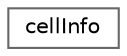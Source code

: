 digraph "Graphical Class Hierarchy"
{
 // LATEX_PDF_SIZE
  bgcolor="transparent";
  edge [fontname=Helvetica,fontsize=10,labelfontname=Helvetica,labelfontsize=10];
  node [fontname=Helvetica,fontsize=10,shape=box,height=0.2,width=0.4];
  rankdir="LR";
  Node0 [id="Node000000",label="cellInfo",height=0.2,width=0.4,color="grey40", fillcolor="white", style="filled",URL="$classFoam_1_1cellInfo.html",tooltip="Holds information regarding type of cell. Used in inside/outside determination in cellClassification."];
}
